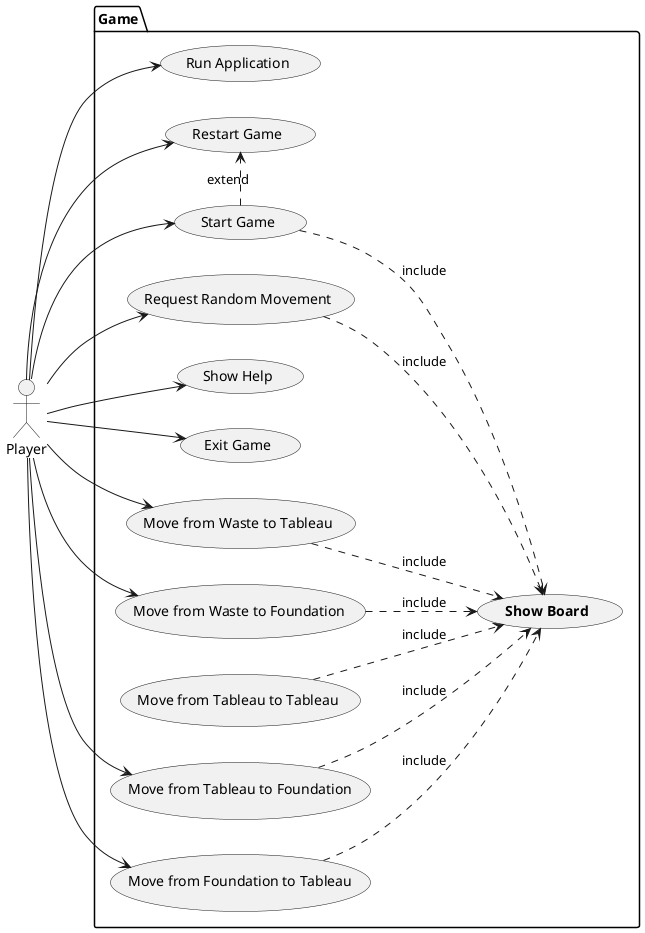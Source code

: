 @startuml UseCases
left to right direction
actor Player as p

package Game {
    usecase "Run Application" as UC0
    usecase "Restart Game" as UC9
    usecase "Start Game" as UC1
    usecase "Request Random Movement" as UC7
    usecase "Show Help" as UC8
    usecase "Exit Game" as UC10
    usecase "Move from Waste to Tableau" as UC2
    usecase "Move from Waste to Foundation" as UC11
    usecase "Move from Tableau to Tableau" as UC3
    usecase "Move from Tableau to Foundation" as UC4
    usecase "Move from Foundation to Tableau" as UC12
    usecase "**Show Board**" as UC13
}

p--> UC1 
p--> UC8
p -> UC0
p--> UC10
p--> UC9
p--> UC2 
p--> UC4 
p--> UC7
p--> UC11
p--> UC12
UC1 ..> UC13 : include
UC2 ..> UC13 : include
UC3 ..> UC13 : include
UC4 ..> UC13 : include
UC7 ..> UC13 : include
UC11 ..> UC13 : include
UC12 ..> UC13 : include
UC9 <.left. UC1 : extend


@enduml
